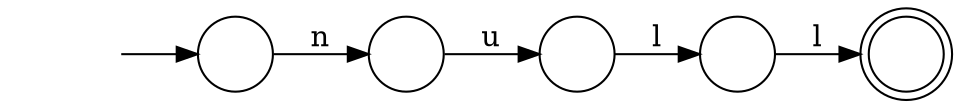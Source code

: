 digraph Automaton {
  rankdir = LR;
  0 [shape=circle,label=""];
  0 -> 2 [label="l"]
  1 [shape=circle,label=""];
  initial [shape=plaintext,label=""];
  initial -> 1
  1 -> 3 [label="n"]
  2 [shape=circle,label=""];
  2 -> 4 [label="l"]
  3 [shape=circle,label=""];
  3 -> 0 [label="u"]
  4 [shape=doublecircle,label=""];
}

